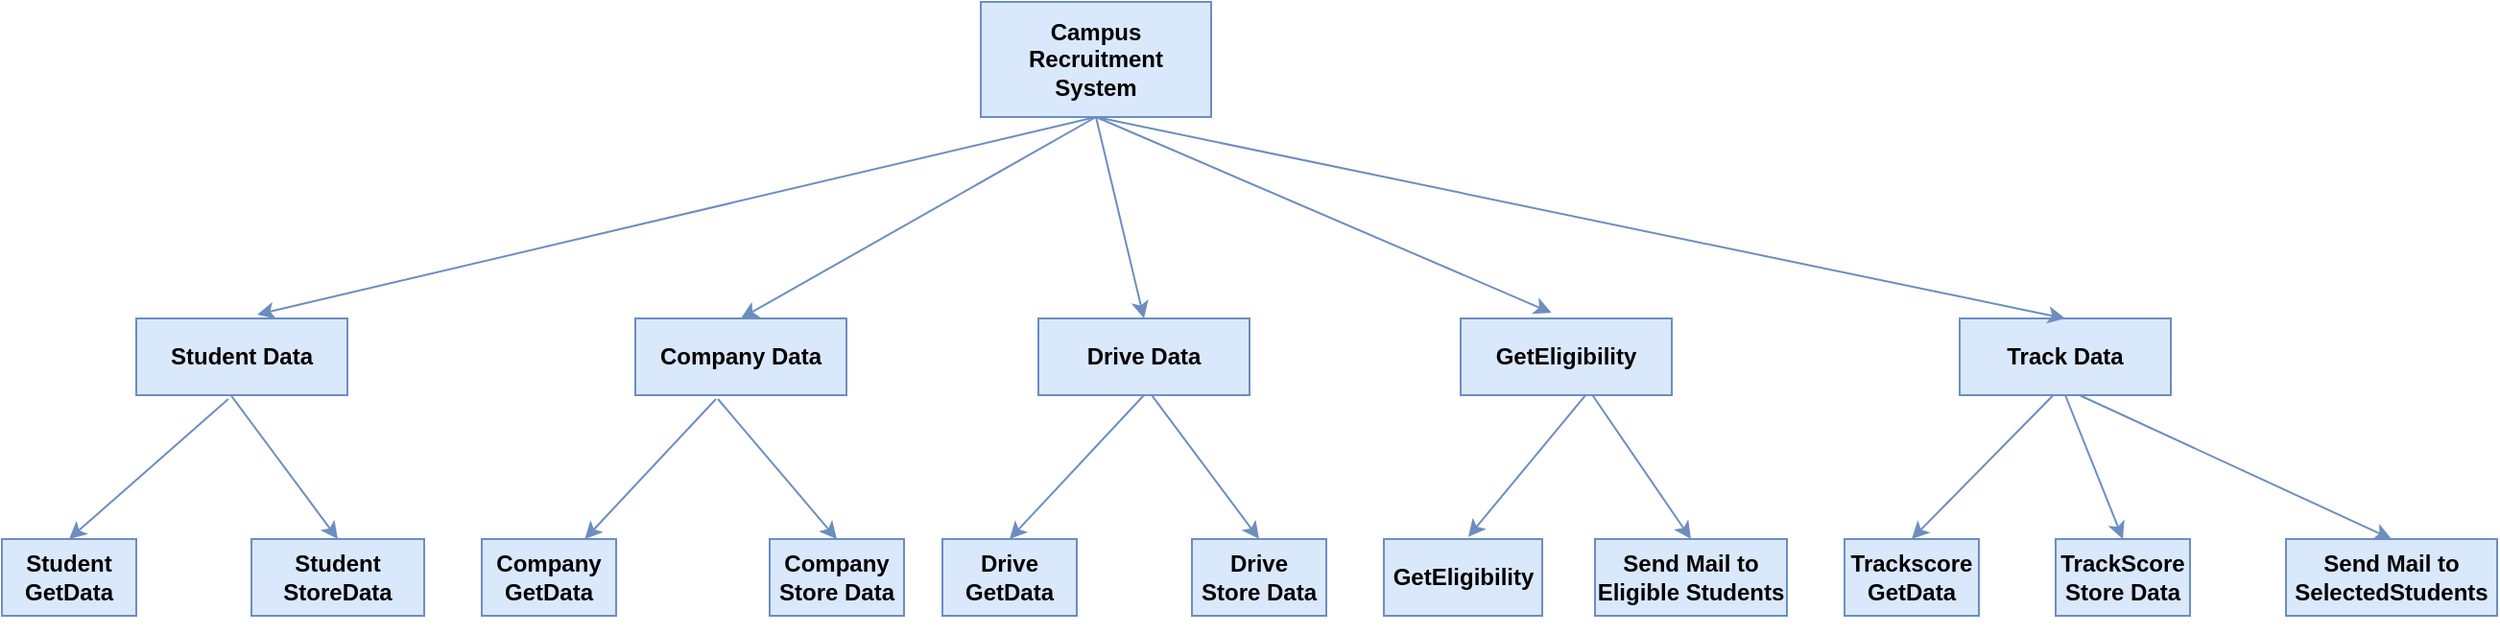 <mxfile version="13.10.8" type="device" pages="2"><diagram id="BqXRKjiVZn716IpxLkPU" name="OOPD_Principles"><mxGraphModel dx="1695" dy="482" grid="1" gridSize="10" guides="1" tooltips="1" connect="1" arrows="1" fold="1" page="1" pageScale="1" pageWidth="827" pageHeight="1169" math="0" shadow="0"><root><mxCell id="yxzKtf6yUk57-nZDO2N9-0"/><mxCell id="yxzKtf6yUk57-nZDO2N9-1" parent="yxzKtf6yUk57-nZDO2N9-0"/><mxCell id="OkRf6y5IDeVj2OBJGuv8-0" value="&lt;span&gt;Campus&lt;br&gt;Recruitment&lt;br&gt;System&lt;/span&gt;" style="rounded=0;whiteSpace=wrap;html=1;fontStyle=1;fillColor=#dae8fc;strokeColor=#6c8ebf;" parent="yxzKtf6yUk57-nZDO2N9-1" vertex="1"><mxGeometry x="350" y="40" width="120" height="60" as="geometry"/></mxCell><mxCell id="OkRf6y5IDeVj2OBJGuv8-1" value="&lt;span&gt;Student Data&lt;/span&gt;" style="rounded=0;whiteSpace=wrap;html=1;fontStyle=1;fillColor=#dae8fc;strokeColor=#6c8ebf;" parent="yxzKtf6yUk57-nZDO2N9-1" vertex="1"><mxGeometry x="-90" y="205" width="110" height="40" as="geometry"/></mxCell><mxCell id="OkRf6y5IDeVj2OBJGuv8-2" value="&lt;span&gt;Company Data&lt;/span&gt;" style="rounded=0;whiteSpace=wrap;html=1;fontStyle=1;fillColor=#dae8fc;strokeColor=#6c8ebf;" parent="yxzKtf6yUk57-nZDO2N9-1" vertex="1"><mxGeometry x="170" y="205" width="110" height="40" as="geometry"/></mxCell><mxCell id="OkRf6y5IDeVj2OBJGuv8-3" value="&lt;span&gt;Track Data&lt;/span&gt;" style="rounded=0;whiteSpace=wrap;html=1;fontStyle=1;fillColor=#dae8fc;strokeColor=#6c8ebf;" parent="yxzKtf6yUk57-nZDO2N9-1" vertex="1"><mxGeometry x="860" y="205" width="110" height="40" as="geometry"/></mxCell><mxCell id="OkRf6y5IDeVj2OBJGuv8-4" value="&lt;span&gt;GetEligibility&lt;/span&gt;" style="rounded=0;whiteSpace=wrap;html=1;fontStyle=1;fillColor=#dae8fc;strokeColor=#6c8ebf;" parent="yxzKtf6yUk57-nZDO2N9-1" vertex="1"><mxGeometry x="600" y="205" width="110" height="40" as="geometry"/></mxCell><mxCell id="OkRf6y5IDeVj2OBJGuv8-5" value="Drive Data" style="rounded=0;whiteSpace=wrap;html=1;fontStyle=1;fillColor=#dae8fc;strokeColor=#6c8ebf;" parent="yxzKtf6yUk57-nZDO2N9-1" vertex="1"><mxGeometry x="380" y="205" width="110" height="40" as="geometry"/></mxCell><mxCell id="t-UZy1lmrjz9LSMJDZHI-0" style="edgeStyle=orthogonalEdgeStyle;rounded=0;orthogonalLoop=1;jettySize=auto;html=1;exitX=0.5;exitY=1;exitDx=0;exitDy=0;strokeColor=#6c8ebf;fontFamily=Helvetica;fontSize=13;fontColor=#000000;opacity=0;fontStyle=1;fillColor=#dae8fc;" parent="yxzKtf6yUk57-nZDO2N9-1" source="OkRf6y5IDeVj2OBJGuv8-6" edge="1"><mxGeometry relative="1" as="geometry"><mxPoint x="-130" y="359.667" as="targetPoint"/></mxGeometry></mxCell><mxCell id="OkRf6y5IDeVj2OBJGuv8-6" value="&lt;span&gt;Student&lt;br&gt;GetData&lt;/span&gt;" style="rounded=0;whiteSpace=wrap;html=1;fontStyle=1;fillColor=#dae8fc;strokeColor=#6c8ebf;" parent="yxzKtf6yUk57-nZDO2N9-1" vertex="1"><mxGeometry x="-160" y="320" width="70" height="40" as="geometry"/></mxCell><mxCell id="OkRf6y5IDeVj2OBJGuv8-7" value="&lt;span&gt;Student&lt;br&gt;StoreData&lt;/span&gt;" style="rounded=0;whiteSpace=wrap;html=1;fontStyle=1;fillColor=#dae8fc;strokeColor=#6c8ebf;" parent="yxzKtf6yUk57-nZDO2N9-1" vertex="1"><mxGeometry x="-30" y="320" width="90" height="40" as="geometry"/></mxCell><mxCell id="OkRf6y5IDeVj2OBJGuv8-16" value="&lt;span style=&quot;font-family: &amp;quot;helvetica&amp;quot;&quot;&gt;Company&lt;br&gt;GetData&lt;/span&gt;" style="rounded=0;whiteSpace=wrap;html=1;fontStyle=1;fillColor=#dae8fc;strokeColor=#6c8ebf;" parent="yxzKtf6yUk57-nZDO2N9-1" vertex="1"><mxGeometry x="90" y="320" width="70" height="40" as="geometry"/></mxCell><mxCell id="OkRf6y5IDeVj2OBJGuv8-17" value="&lt;span style=&quot;font-family: &amp;quot;helvetica&amp;quot;&quot;&gt;Drive&lt;br&gt;GetData&lt;/span&gt;" style="rounded=0;whiteSpace=wrap;html=1;fontStyle=1;fillColor=#dae8fc;strokeColor=#6c8ebf;" parent="yxzKtf6yUk57-nZDO2N9-1" vertex="1"><mxGeometry x="330" y="320" width="70" height="40" as="geometry"/></mxCell><mxCell id="OkRf6y5IDeVj2OBJGuv8-18" value="&lt;span style=&quot;font-family: &amp;#34;helvetica&amp;#34;&quot;&gt;Drive&lt;br&gt;Store Data&lt;/span&gt;" style="rounded=0;whiteSpace=wrap;html=1;fontStyle=1;fillColor=#dae8fc;strokeColor=#6c8ebf;" parent="yxzKtf6yUk57-nZDO2N9-1" vertex="1"><mxGeometry x="460" y="320" width="70" height="40" as="geometry"/></mxCell><mxCell id="OkRf6y5IDeVj2OBJGuv8-19" value="&lt;font face=&quot;helvetica&quot;&gt;Send Mail to Eligible Students&lt;/font&gt;" style="rounded=0;whiteSpace=wrap;html=1;fontStyle=1;fillColor=#dae8fc;strokeColor=#6c8ebf;" parent="yxzKtf6yUk57-nZDO2N9-1" vertex="1"><mxGeometry x="670" y="320" width="100" height="40" as="geometry"/></mxCell><mxCell id="t-UZy1lmrjz9LSMJDZHI-1" value="" style="edgeStyle=orthogonalEdgeStyle;rounded=0;orthogonalLoop=1;jettySize=auto;html=1;strokeColor=#6c8ebf;fontFamily=Helvetica;fontSize=13;fontColor=#000000;opacity=0;fontStyle=1;fillColor=#dae8fc;" parent="yxzKtf6yUk57-nZDO2N9-1" source="OkRf6y5IDeVj2OBJGuv8-20" target="OkRf6y5IDeVj2OBJGuv8-2" edge="1"><mxGeometry relative="1" as="geometry"/></mxCell><mxCell id="OkRf6y5IDeVj2OBJGuv8-20" value="&lt;span style=&quot;font-family: &amp;#34;helvetica&amp;#34;&quot;&gt;Company&lt;br&gt;Store Data&lt;/span&gt;" style="rounded=0;whiteSpace=wrap;html=1;fontStyle=1;fillColor=#dae8fc;strokeColor=#6c8ebf;" parent="yxzKtf6yUk57-nZDO2N9-1" vertex="1"><mxGeometry x="240" y="320" width="70" height="40" as="geometry"/></mxCell><mxCell id="OkRf6y5IDeVj2OBJGuv8-21" value="&lt;span style=&quot;font-family: &amp;#34;helvetica&amp;#34;&quot;&gt;TrackScore&lt;br&gt;Store Data&lt;/span&gt;" style="rounded=0;whiteSpace=wrap;html=1;fontStyle=1;fillColor=#dae8fc;strokeColor=#6c8ebf;" parent="yxzKtf6yUk57-nZDO2N9-1" vertex="1"><mxGeometry x="910" y="320" width="70" height="40" as="geometry"/></mxCell><mxCell id="t-UZy1lmrjz9LSMJDZHI-2" value="" style="edgeStyle=orthogonalEdgeStyle;rounded=0;orthogonalLoop=1;jettySize=auto;html=1;strokeColor=#6c8ebf;fontFamily=Helvetica;fontSize=13;fontColor=#000000;opacity=0;fontStyle=1;fillColor=#dae8fc;" parent="yxzKtf6yUk57-nZDO2N9-1" source="OkRf6y5IDeVj2OBJGuv8-22" edge="1"><mxGeometry relative="1" as="geometry"><mxPoint x="575" y="240" as="targetPoint"/></mxGeometry></mxCell><mxCell id="OkRf6y5IDeVj2OBJGuv8-22" value="&lt;span style=&quot;font-family: &amp;#34;helvetica&amp;#34;&quot;&gt;GetEligibility&lt;br&gt;&lt;/span&gt;" style="rounded=0;whiteSpace=wrap;html=1;fontStyle=1;fillColor=#dae8fc;strokeColor=#6c8ebf;" parent="yxzKtf6yUk57-nZDO2N9-1" vertex="1"><mxGeometry x="560" y="320" width="82.5" height="40" as="geometry"/></mxCell><mxCell id="OkRf6y5IDeVj2OBJGuv8-23" value="&lt;span style=&quot;font-family: &amp;quot;helvetica&amp;quot;&quot;&gt;Trackscore&lt;br&gt;GetData&lt;/span&gt;" style="rounded=0;whiteSpace=wrap;html=1;fontStyle=1;fillColor=#dae8fc;strokeColor=#6c8ebf;" parent="yxzKtf6yUk57-nZDO2N9-1" vertex="1"><mxGeometry x="800" y="320" width="70" height="40" as="geometry"/></mxCell><mxCell id="OkRf6y5IDeVj2OBJGuv8-32" value="" style="endArrow=classic;html=1;exitX=0.5;exitY=1;exitDx=0;exitDy=0;entryX=0.573;entryY=-0.05;entryDx=0;entryDy=0;entryPerimeter=0;fontStyle=1;fillColor=#dae8fc;strokeColor=#6c8ebf;" parent="yxzKtf6yUk57-nZDO2N9-1" source="OkRf6y5IDeVj2OBJGuv8-0" target="OkRf6y5IDeVj2OBJGuv8-1" edge="1"><mxGeometry width="50" height="50" relative="1" as="geometry"><mxPoint x="400" y="230" as="sourcePoint"/><mxPoint x="450" y="180" as="targetPoint"/></mxGeometry></mxCell><mxCell id="OkRf6y5IDeVj2OBJGuv8-33" value="" style="endArrow=classic;html=1;entryX=0.5;entryY=0;entryDx=0;entryDy=0;fontStyle=1;fillColor=#dae8fc;strokeColor=#6c8ebf;" parent="yxzKtf6yUk57-nZDO2N9-1" target="OkRf6y5IDeVj2OBJGuv8-2" edge="1"><mxGeometry width="50" height="50" relative="1" as="geometry"><mxPoint x="410" y="100" as="sourcePoint"/><mxPoint x="450" y="180" as="targetPoint"/></mxGeometry></mxCell><mxCell id="OkRf6y5IDeVj2OBJGuv8-34" value="" style="endArrow=classic;html=1;fontStyle=1;entryX=0.5;entryY=0;entryDx=0;entryDy=0;fillColor=#dae8fc;strokeColor=#6c8ebf;" parent="yxzKtf6yUk57-nZDO2N9-1" target="OkRf6y5IDeVj2OBJGuv8-5" edge="1"><mxGeometry width="50" height="50" relative="1" as="geometry"><mxPoint x="410" y="100" as="sourcePoint"/><mxPoint x="423" y="200" as="targetPoint"/></mxGeometry></mxCell><mxCell id="OkRf6y5IDeVj2OBJGuv8-35" value="" style="endArrow=classic;html=1;exitX=0.5;exitY=1;exitDx=0;exitDy=0;entryX=0.43;entryY=-0.074;entryDx=0;entryDy=0;entryPerimeter=0;fontStyle=1;fillColor=#dae8fc;strokeColor=#6c8ebf;" parent="yxzKtf6yUk57-nZDO2N9-1" source="OkRf6y5IDeVj2OBJGuv8-0" target="OkRf6y5IDeVj2OBJGuv8-4" edge="1"><mxGeometry width="50" height="50" relative="1" as="geometry"><mxPoint x="400" y="230" as="sourcePoint"/><mxPoint x="588.015" y="202" as="targetPoint"/></mxGeometry></mxCell><mxCell id="OkRf6y5IDeVj2OBJGuv8-36" value="" style="endArrow=classic;html=1;exitX=0.5;exitY=1;exitDx=0;exitDy=0;entryX=0.5;entryY=0;entryDx=0;entryDy=0;fontStyle=1;fillColor=#dae8fc;strokeColor=#6c8ebf;" parent="yxzKtf6yUk57-nZDO2N9-1" source="OkRf6y5IDeVj2OBJGuv8-0" target="OkRf6y5IDeVj2OBJGuv8-3" edge="1"><mxGeometry width="50" height="50" relative="1" as="geometry"><mxPoint x="400" y="230" as="sourcePoint"/><mxPoint x="740" y="190" as="targetPoint"/></mxGeometry></mxCell><mxCell id="OkRf6y5IDeVj2OBJGuv8-37" value="" style="endArrow=classic;html=1;exitX=0.436;exitY=1.05;exitDx=0;exitDy=0;exitPerimeter=0;entryX=0.5;entryY=0;entryDx=0;entryDy=0;fontStyle=1;fillColor=#dae8fc;strokeColor=#6c8ebf;" parent="yxzKtf6yUk57-nZDO2N9-1" source="OkRf6y5IDeVj2OBJGuv8-1" target="OkRf6y5IDeVj2OBJGuv8-6" edge="1"><mxGeometry width="50" height="50" relative="1" as="geometry"><mxPoint x="42.5" y="320" as="sourcePoint"/><mxPoint x="36.25" y="320" as="targetPoint"/></mxGeometry></mxCell><mxCell id="OkRf6y5IDeVj2OBJGuv8-38" value="" style="endArrow=classic;html=1;entryX=0.5;entryY=0;entryDx=0;entryDy=0;fontStyle=1;exitX=0.448;exitY=1;exitDx=0;exitDy=0;exitPerimeter=0;fillColor=#dae8fc;strokeColor=#6c8ebf;" parent="yxzKtf6yUk57-nZDO2N9-1" source="OkRf6y5IDeVj2OBJGuv8-1" target="OkRf6y5IDeVj2OBJGuv8-7" edge="1"><mxGeometry width="50" height="50" relative="1" as="geometry"><mxPoint x="-20" y="250" as="sourcePoint"/><mxPoint x="130" y="320" as="targetPoint"/></mxGeometry></mxCell><mxCell id="OkRf6y5IDeVj2OBJGuv8-39" value="" style="endArrow=classic;html=1;exitX=0.382;exitY=1.05;exitDx=0;exitDy=0;exitPerimeter=0;fontStyle=1;fillColor=#dae8fc;strokeColor=#6c8ebf;" parent="yxzKtf6yUk57-nZDO2N9-1" source="OkRf6y5IDeVj2OBJGuv8-2" target="OkRf6y5IDeVj2OBJGuv8-16" edge="1"><mxGeometry width="50" height="50" relative="1" as="geometry"><mxPoint x="400" y="230" as="sourcePoint"/><mxPoint x="215" y="320" as="targetPoint"/></mxGeometry></mxCell><mxCell id="OkRf6y5IDeVj2OBJGuv8-40" value="" style="endArrow=classic;html=1;exitX=0.391;exitY=1.05;exitDx=0;exitDy=0;exitPerimeter=0;entryX=0.5;entryY=0;entryDx=0;entryDy=0;fontStyle=1;fillColor=#dae8fc;strokeColor=#6c8ebf;" parent="yxzKtf6yUk57-nZDO2N9-1" source="OkRf6y5IDeVj2OBJGuv8-2" target="OkRf6y5IDeVj2OBJGuv8-20" edge="1"><mxGeometry width="50" height="50" relative="1" as="geometry"><mxPoint x="400" y="230" as="sourcePoint"/><mxPoint x="288.98" y="317" as="targetPoint"/></mxGeometry></mxCell><mxCell id="OkRf6y5IDeVj2OBJGuv8-41" value="" style="endArrow=classic;html=1;exitX=0.5;exitY=1;exitDx=0;exitDy=0;entryX=0.5;entryY=0;entryDx=0;entryDy=0;fontStyle=1;fillColor=#dae8fc;strokeColor=#6c8ebf;" parent="yxzKtf6yUk57-nZDO2N9-1" source="OkRf6y5IDeVj2OBJGuv8-5" target="OkRf6y5IDeVj2OBJGuv8-17" edge="1"><mxGeometry width="50" height="50" relative="1" as="geometry"><mxPoint x="406" y="239" as="sourcePoint"/><mxPoint x="374.99" y="318" as="targetPoint"/></mxGeometry></mxCell><mxCell id="OkRf6y5IDeVj2OBJGuv8-42" value="" style="endArrow=classic;html=1;exitX=0.538;exitY=1.005;exitDx=0;exitDy=0;exitPerimeter=0;entryX=0.5;entryY=0;entryDx=0;entryDy=0;fontStyle=1;fillColor=#dae8fc;strokeColor=#6c8ebf;" parent="yxzKtf6yUk57-nZDO2N9-1" source="OkRf6y5IDeVj2OBJGuv8-5" target="OkRf6y5IDeVj2OBJGuv8-18" edge="1"><mxGeometry width="50" height="50" relative="1" as="geometry"><mxPoint x="407.98" y="243" as="sourcePoint"/><mxPoint x="450.97" y="321" as="targetPoint"/></mxGeometry></mxCell><mxCell id="OkRf6y5IDeVj2OBJGuv8-43" value="" style="endArrow=classic;html=1;exitX=0.594;exitY=0.992;exitDx=0;exitDy=0;entryX=0.533;entryY=-0.028;entryDx=0;entryDy=0;entryPerimeter=0;fontStyle=1;exitPerimeter=0;fillColor=#dae8fc;strokeColor=#6c8ebf;" parent="yxzKtf6yUk57-nZDO2N9-1" source="OkRf6y5IDeVj2OBJGuv8-4" target="OkRf6y5IDeVj2OBJGuv8-22" edge="1"><mxGeometry width="50" height="50" relative="1" as="geometry"><mxPoint x="565.975" y="239" as="sourcePoint"/><mxPoint x="540" y="320" as="targetPoint"/></mxGeometry></mxCell><mxCell id="OkRf6y5IDeVj2OBJGuv8-44" value="" style="endArrow=classic;html=1;entryX=0.5;entryY=0;entryDx=0;entryDy=0;fontStyle=1;fillColor=#dae8fc;strokeColor=#6c8ebf;" parent="yxzKtf6yUk57-nZDO2N9-1" source="OkRf6y5IDeVj2OBJGuv8-4" target="OkRf6y5IDeVj2OBJGuv8-19" edge="1"><mxGeometry width="50" height="50" relative="1" as="geometry"><mxPoint x="567.02" y="242" as="sourcePoint"/><mxPoint x="630" y="320" as="targetPoint"/></mxGeometry></mxCell><mxCell id="OkRf6y5IDeVj2OBJGuv8-45" value="" style="endArrow=classic;html=1;entryX=0.5;entryY=0;entryDx=0;entryDy=0;fontStyle=1;exitX=0.441;exitY=1.006;exitDx=0;exitDy=0;exitPerimeter=0;fillColor=#dae8fc;strokeColor=#6c8ebf;" parent="yxzKtf6yUk57-nZDO2N9-1" source="OkRf6y5IDeVj2OBJGuv8-3" target="OkRf6y5IDeVj2OBJGuv8-23" edge="1"><mxGeometry width="50" height="50" relative="1" as="geometry"><mxPoint x="400" y="230" as="sourcePoint"/><mxPoint x="710.97" y="319" as="targetPoint"/></mxGeometry></mxCell><mxCell id="OkRf6y5IDeVj2OBJGuv8-46" value="" style="endArrow=classic;html=1;exitX=0.5;exitY=1;exitDx=0;exitDy=0;entryX=0.5;entryY=0;entryDx=0;entryDy=0;fontStyle=1;fillColor=#dae8fc;strokeColor=#6c8ebf;" parent="yxzKtf6yUk57-nZDO2N9-1" source="OkRf6y5IDeVj2OBJGuv8-3" target="OkRf6y5IDeVj2OBJGuv8-21" edge="1"><mxGeometry width="50" height="50" relative="1" as="geometry"><mxPoint x="725.48" y="235.01" as="sourcePoint"/><mxPoint x="965.97" y="307" as="targetPoint"/></mxGeometry></mxCell><mxCell id="t-UZy1lmrjz9LSMJDZHI-3" style="edgeStyle=orthogonalEdgeStyle;rounded=0;orthogonalLoop=1;jettySize=auto;html=1;exitX=0.25;exitY=1;exitDx=0;exitDy=0;strokeColor=#6c8ebf;fontFamily=Helvetica;fontSize=13;fontColor=#000000;opacity=0;fillColor=#dae8fc;" parent="yxzKtf6yUk57-nZDO2N9-1" source="OkRf6y5IDeVj2OBJGuv8-4" target="OkRf6y5IDeVj2OBJGuv8-4" edge="1"><mxGeometry relative="1" as="geometry"/></mxCell><mxCell id="t-UZy1lmrjz9LSMJDZHI-4" value="&lt;font face=&quot;helvetica&quot;&gt;Send Mail to SelectedStudents&lt;/font&gt;" style="rounded=0;whiteSpace=wrap;html=1;fontStyle=1;fillColor=#dae8fc;strokeColor=#6c8ebf;" parent="yxzKtf6yUk57-nZDO2N9-1" vertex="1"><mxGeometry x="1030" y="320" width="110" height="40" as="geometry"/></mxCell><mxCell id="t-UZy1lmrjz9LSMJDZHI-5" value="" style="endArrow=classic;html=1;exitX=0.572;exitY=1.006;exitDx=0;exitDy=0;entryX=0.5;entryY=0;entryDx=0;entryDy=0;fontStyle=1;exitPerimeter=0;fillColor=#dae8fc;strokeColor=#6c8ebf;" parent="yxzKtf6yUk57-nZDO2N9-1" source="OkRf6y5IDeVj2OBJGuv8-3" target="t-UZy1lmrjz9LSMJDZHI-4" edge="1"><mxGeometry width="50" height="50" relative="1" as="geometry"><mxPoint x="925" y="255" as="sourcePoint"/><mxPoint x="995" y="330" as="targetPoint"/></mxGeometry></mxCell></root></mxGraphModel></diagram><diagram id="iJmJgcK15q9sRcj0ElBG" name="SOLID_Principles"><mxGraphModel dx="868" dy="482" grid="1" gridSize="10" guides="1" tooltips="1" connect="1" arrows="1" fold="1" page="1" pageScale="1" pageWidth="850" pageHeight="1100" background="#FFFFFF" math="0" shadow="1"><root><mxCell id="0"/><mxCell id="1" parent="0"/><mxCell id="ecGhSf-zxNoMcMJx7ryd-1" value="&lt;span style=&quot;font-size: 13px;&quot;&gt;Campus&lt;br style=&quot;font-size: 13px;&quot;&gt;Placement&lt;br style=&quot;font-size: 13px;&quot;&gt;Drive&lt;/span&gt;" style="rounded=0;whiteSpace=wrap;html=1;fillColor=#dae8fc;strokeColor=#666666;fontSize=13;fontStyle=1;fontFamily=Helvetica;" parent="1" vertex="1"><mxGeometry x="340" y="30" width="150" height="50" as="geometry"/></mxCell><mxCell id="ecGhSf-zxNoMcMJx7ryd-2" value="&lt;span style=&quot;font-size: 13px;&quot;&gt;&lt;font style=&quot;font-size: 13px;&quot;&gt;ch = P.getChoice()&lt;/font&gt;&lt;/span&gt;" style="rounded=0;whiteSpace=wrap;html=1;fillColor=#dae8fc;strokeColor=#666666;fontSize=13;fontStyle=1;fontFamily=Helvetica;" parent="1" vertex="1"><mxGeometry x="340" y="110" width="145" height="40" as="geometry"/></mxCell><mxCell id="ecGhSf-zxNoMcMJx7ryd-3" value="&lt;span style=&quot;font-size: 13px;&quot;&gt;&lt;font style=&quot;font-size: 13px;&quot;&gt;Page&lt;/font&gt;&lt;/span&gt;" style="rounded=0;whiteSpace=wrap;html=1;fillColor=#dae8fc;strokeColor=#666666;fontSize=13;fontStyle=1;fontFamily=Helvetica;" parent="1" vertex="1"><mxGeometry x="355" y="190" width="120" height="40" as="geometry"/></mxCell><mxCell id="ecGhSf-zxNoMcMJx7ryd-4" value="&lt;span style=&quot;font-size: 13px;&quot;&gt;SignIn&lt;/span&gt;" style="rounded=0;whiteSpace=wrap;html=1;fillColor=#dae8fc;strokeColor=#666666;fontSize=13;fontStyle=1;fontFamily=Helvetica;" parent="1" vertex="1"><mxGeometry x="70" y="320" width="120" height="40" as="geometry"/></mxCell><mxCell id="ecGhSf-zxNoMcMJx7ryd-5" value="&lt;span style=&quot;font-size: 13px;&quot;&gt;&lt;font style=&quot;font-size: 13px;&quot;&gt;SignUp&lt;/font&gt;&lt;/span&gt;" style="rounded=0;whiteSpace=wrap;html=1;fillColor=#dae8fc;strokeColor=#666666;fontSize=13;fontStyle=1;fontFamily=Helvetica;" parent="1" vertex="1"><mxGeometry x="400" y="360" width="120" height="40" as="geometry"/></mxCell><mxCell id="ecGhSf-zxNoMcMJx7ryd-6" value="&lt;span style=&quot;font-size: 13px;&quot;&gt;SignIn&lt;/span&gt;" style="rounded=0;whiteSpace=wrap;html=1;fillColor=#dae8fc;strokeColor=#666666;fontSize=13;fontStyle=1;fontFamily=Helvetica;" parent="1" vertex="1"><mxGeometry x="640" y="360" width="120" height="40" as="geometry"/></mxCell><mxCell id="ecGhSf-zxNoMcMJx7ryd-7" value="&lt;span style=&quot;font-size: 13px;&quot;&gt;Match Username &amp;amp;&lt;br style=&quot;font-size: 13px;&quot;&gt;Password&lt;/span&gt;" style="rounded=0;whiteSpace=wrap;html=1;fillColor=#dae8fc;strokeColor=#666666;fontSize=13;fontStyle=1;fontFamily=Helvetica;" parent="1" vertex="1"><mxGeometry x="45" y="440" width="145" height="60" as="geometry"/></mxCell><mxCell id="ecGhSf-zxNoMcMJx7ryd-8" value="&lt;span style=&quot;font-size: 13px;&quot;&gt;Compare&amp;nbsp;&lt;br style=&quot;font-size: 13px;&quot;&gt;ch = choice&lt;/span&gt;" style="rounded=0;whiteSpace=wrap;html=1;fillColor=#dae8fc;strokeColor=#666666;fontSize=13;fontStyle=1;fontFamily=Helvetica;" parent="1" vertex="1"><mxGeometry x="70" y="560" width="120" height="40" as="geometry"/></mxCell><mxCell id="ecGhSf-zxNoMcMJx7ryd-9" value="&lt;span style=&quot;font-size: 13px;&quot;&gt;Create a&lt;br style=&quot;font-size: 13px;&quot;&gt;new account&lt;/span&gt;" style="rounded=0;whiteSpace=wrap;html=1;fillColor=#dae8fc;strokeColor=#666666;fontSize=13;fontStyle=1;fontFamily=Helvetica;" parent="1" vertex="1"><mxGeometry x="400" y="440" width="120" height="60" as="geometry"/></mxCell><mxCell id="ecGhSf-zxNoMcMJx7ryd-10" value="&lt;span style=&quot;font-size: 13px;&quot;&gt;Match Username &amp;amp;&lt;br style=&quot;font-size: 13px;&quot;&gt;Password&lt;/span&gt;" style="rounded=0;whiteSpace=wrap;html=1;fillColor=#dae8fc;strokeColor=#666666;fontSize=13;fontStyle=1;fontFamily=Helvetica;" parent="1" vertex="1"><mxGeometry x="620" y="440" width="140" height="60" as="geometry"/></mxCell><mxCell id="ecGhSf-zxNoMcMJx7ryd-12" value="&lt;span&gt;Compare&amp;nbsp;&lt;/span&gt;&lt;br&gt;&lt;span&gt;ch = choice&lt;/span&gt;" style="rounded=0;whiteSpace=wrap;html=1;fillColor=#dae8fc;strokeColor=#666666;fontSize=13;fontStyle=1;fontFamily=Helvetica;" parent="1" vertex="1"><mxGeometry x="640" y="560" width="120" height="50" as="geometry"/></mxCell><mxCell id="5PRibzIvbnFrMRBi9SUH-3" value="" style="edgeStyle=orthogonalEdgeStyle;rounded=0;orthogonalLoop=1;jettySize=auto;html=1;fillColor=#dae8fc;strokeColor=#666666;fontSize=13;fontStyle=1;fontFamily=Helvetica;" parent="1" source="ecGhSf-zxNoMcMJx7ryd-13" target="5PRibzIvbnFrMRBi9SUH-2" edge="1"><mxGeometry relative="1" as="geometry"/></mxCell><mxCell id="ecGhSf-zxNoMcMJx7ryd-13" value="&lt;span style=&quot;font-size: 13px;&quot;&gt;CompanyData&lt;/span&gt;" style="rounded=0;whiteSpace=wrap;html=1;fillColor=#dae8fc;strokeColor=#666666;fontSize=13;fontStyle=1;fontFamily=Helvetica;" parent="1" vertex="1"><mxGeometry x="20" y="800" width="120" height="60" as="geometry"/></mxCell><mxCell id="ecGhSf-zxNoMcMJx7ryd-14" value="&lt;span style=&quot;font-size: 13px;&quot;&gt;StudentData&lt;/span&gt;" style="rounded=0;whiteSpace=wrap;html=1;fillColor=#dae8fc;strokeColor=#666666;fontSize=13;fontStyle=1;fontFamily=Helvetica;" parent="1" vertex="1"><mxGeometry x="180" y="800" width="120" height="60" as="geometry"/></mxCell><mxCell id="ecGhSf-zxNoMcMJx7ryd-15" value="&lt;span style=&quot;font-size: 13px;&quot;&gt;DriveData&lt;/span&gt;" style="rounded=0;whiteSpace=wrap;html=1;fillColor=#dae8fc;strokeColor=#666666;fontSize=13;fontStyle=1;fontFamily=Helvetica;" parent="1" vertex="1"><mxGeometry x="340" y="800" width="120" height="60" as="geometry"/></mxCell><mxCell id="5PRibzIvbnFrMRBi9SUH-16" value="" style="edgeStyle=orthogonalEdgeStyle;rounded=0;orthogonalLoop=1;jettySize=auto;html=1;fillColor=#dae8fc;strokeColor=#666666;fontSize=13;fontStyle=1;fontFamily=Helvetica;" parent="1" source="ecGhSf-zxNoMcMJx7ryd-16" target="5PRibzIvbnFrMRBi9SUH-15" edge="1"><mxGeometry relative="1" as="geometry"/></mxCell><mxCell id="ecGhSf-zxNoMcMJx7ryd-16" value="&lt;span style=&quot;font-size: 13px;&quot;&gt;&amp;nbsp;Eligibility&lt;/span&gt;" style="rounded=0;whiteSpace=wrap;html=1;fillColor=#dae8fc;strokeColor=#666666;fontSize=13;fontStyle=1;fontFamily=Helvetica;" parent="1" vertex="1"><mxGeometry x="490" y="800" width="120" height="60" as="geometry"/></mxCell><mxCell id="ecGhSf-zxNoMcMJx7ryd-17" value="&lt;span style=&quot;font-size: 13px;&quot;&gt;TrackData&lt;/span&gt;" style="rounded=0;whiteSpace=wrap;html=1;fillColor=#dae8fc;strokeColor=#666666;fontSize=13;fontStyle=1;fontFamily=Helvetica;" parent="1" vertex="1"><mxGeometry x="640" y="800" width="120" height="60" as="geometry"/></mxCell><mxCell id="5PRibzIvbnFrMRBi9SUH-6" value="" style="edgeStyle=orthogonalEdgeStyle;rounded=0;orthogonalLoop=1;jettySize=auto;html=1;exitX=0.5;exitY=1;exitDx=0;exitDy=0;fillColor=#dae8fc;strokeColor=#666666;fontSize=13;fontStyle=1;fontFamily=Helvetica;" parent="1" source="ecGhSf-zxNoMcMJx7ryd-14" target="5PRibzIvbnFrMRBi9SUH-9" edge="1"><mxGeometry relative="1" as="geometry"><mxPoint x="525" y="930" as="targetPoint"/></mxGeometry></mxCell><mxCell id="5PRibzIvbnFrMRBi9SUH-13" value="" style="edgeStyle=orthogonalEdgeStyle;rounded=0;orthogonalLoop=1;jettySize=auto;html=1;exitX=0.5;exitY=1;exitDx=0;exitDy=0;fillColor=#dae8fc;strokeColor=#666666;fontSize=13;fontStyle=1;fontFamily=Helvetica;" parent="1" source="ecGhSf-zxNoMcMJx7ryd-15" target="5PRibzIvbnFrMRBi9SUH-12" edge="1"><mxGeometry relative="1" as="geometry"/></mxCell><mxCell id="5PRibzIvbnFrMRBi9SUH-21" value="" style="edgeStyle=orthogonalEdgeStyle;rounded=0;orthogonalLoop=1;jettySize=auto;html=1;fillColor=#dae8fc;strokeColor=#666666;fontSize=13;fontStyle=1;fontFamily=Helvetica;" parent="1" target="5PRibzIvbnFrMRBi9SUH-18" edge="1"><mxGeometry relative="1" as="geometry"><mxPoint x="700" y="860" as="sourcePoint"/></mxGeometry></mxCell><mxCell id="ecGhSf-zxNoMcMJx7ryd-34" value="" style="endArrow=classic;html=1;fillColor=#dae8fc;strokeColor=#666666;fontSize=13;fontStyle=1;fontFamily=Helvetica;" parent="1" edge="1"><mxGeometry width="50" height="50" relative="1" as="geometry"><mxPoint x="420" y="80" as="sourcePoint"/><mxPoint x="420" y="110" as="targetPoint"/></mxGeometry></mxCell><mxCell id="ecGhSf-zxNoMcMJx7ryd-35" value="" style="endArrow=classic;html=1;exitX=0.542;exitY=1;exitDx=0;exitDy=0;exitPerimeter=0;entryX=0.533;entryY=-0.005;entryDx=0;entryDy=0;entryPerimeter=0;fillColor=#dae8fc;strokeColor=#666666;fontSize=13;fontStyle=1;fontFamily=Helvetica;" parent="1" source="ecGhSf-zxNoMcMJx7ryd-2" target="ecGhSf-zxNoMcMJx7ryd-3" edge="1"><mxGeometry width="50" height="50" relative="1" as="geometry"><mxPoint x="420" y="160" as="sourcePoint"/><mxPoint x="420" y="190" as="targetPoint"/></mxGeometry></mxCell><mxCell id="ecGhSf-zxNoMcMJx7ryd-36" value="" style="endArrow=none;html=1;fillColor=#dae8fc;strokeColor=#666666;fontSize=13;fontStyle=1;fontFamily=Helvetica;" parent="1" edge="1"><mxGeometry width="50" height="50" relative="1" as="geometry"><mxPoint x="120" y="280" as="sourcePoint"/><mxPoint x="580" y="280" as="targetPoint"/></mxGeometry></mxCell><mxCell id="ecGhSf-zxNoMcMJx7ryd-37" value="" style="endArrow=none;html=1;exitX=0.5;exitY=1;exitDx=0;exitDy=0;exitPerimeter=0;fillColor=#dae8fc;strokeColor=#666666;fontSize=13;fontStyle=1;fontFamily=Helvetica;" parent="1" source="ecGhSf-zxNoMcMJx7ryd-3" edge="1"><mxGeometry width="50" height="50" relative="1" as="geometry"><mxPoint x="400" y="260" as="sourcePoint"/><mxPoint x="415" y="280" as="targetPoint"/></mxGeometry></mxCell><mxCell id="ecGhSf-zxNoMcMJx7ryd-38" value="" style="endArrow=classic;html=1;entryX=0.413;entryY=0.039;entryDx=0;entryDy=0;entryPerimeter=0;fillColor=#dae8fc;strokeColor=#666666;fontSize=13;fontStyle=1;fontFamily=Helvetica;" parent="1" target="ecGhSf-zxNoMcMJx7ryd-4" edge="1"><mxGeometry width="50" height="50" relative="1" as="geometry"><mxPoint x="120" y="280" as="sourcePoint"/><mxPoint x="450" y="210" as="targetPoint"/></mxGeometry></mxCell><mxCell id="ecGhSf-zxNoMcMJx7ryd-39" value="" style="endArrow=none;html=1;fillColor=#dae8fc;strokeColor=#666666;fontSize=13;fontStyle=1;fontFamily=Helvetica;" parent="1" edge="1"><mxGeometry width="50" height="50" relative="1" as="geometry"><mxPoint x="460" y="330" as="sourcePoint"/><mxPoint x="700" y="330" as="targetPoint"/></mxGeometry></mxCell><mxCell id="ecGhSf-zxNoMcMJx7ryd-42" value="" style="endArrow=classic;html=1;entryX=0.5;entryY=0;entryDx=0;entryDy=0;fillColor=#dae8fc;strokeColor=#666666;fontSize=13;fontStyle=1;fontFamily=Helvetica;" parent="1" target="ecGhSf-zxNoMcMJx7ryd-6" edge="1"><mxGeometry width="50" height="50" relative="1" as="geometry"><mxPoint x="700" y="330" as="sourcePoint"/><mxPoint x="450" y="210" as="targetPoint"/></mxGeometry></mxCell><mxCell id="ecGhSf-zxNoMcMJx7ryd-43" value="" style="endArrow=classic;html=1;fillColor=#dae8fc;strokeColor=#666666;fontSize=13;fontStyle=1;fontFamily=Helvetica;" parent="1" edge="1"><mxGeometry width="50" height="50" relative="1" as="geometry"><mxPoint x="120" y="362" as="sourcePoint"/><mxPoint x="120" y="440" as="targetPoint"/></mxGeometry></mxCell><mxCell id="ecGhSf-zxNoMcMJx7ryd-44" value="" style="endArrow=classic;html=1;fillColor=#dae8fc;strokeColor=#666666;fontSize=13;fontStyle=1;fontFamily=Helvetica;" parent="1" edge="1"><mxGeometry width="50" height="50" relative="1" as="geometry"><mxPoint x="119.5" y="500" as="sourcePoint"/><mxPoint x="120" y="560" as="targetPoint"/></mxGeometry></mxCell><mxCell id="ecGhSf-zxNoMcMJx7ryd-45" value="" style="endArrow=classic;html=1;exitX=0.5;exitY=1;exitDx=0;exitDy=0;entryX=0.5;entryY=0;entryDx=0;entryDy=0;fillColor=#dae8fc;strokeColor=#666666;fontSize=13;fontStyle=1;fontFamily=Helvetica;" parent="1" source="ecGhSf-zxNoMcMJx7ryd-5" target="ecGhSf-zxNoMcMJx7ryd-9" edge="1"><mxGeometry width="50" height="50" relative="1" as="geometry"><mxPoint x="460" y="370" as="sourcePoint"/><mxPoint x="450" y="460" as="targetPoint"/></mxGeometry></mxCell><mxCell id="ecGhSf-zxNoMcMJx7ryd-47" value="" style="endArrow=classic;html=1;entryX=0.5;entryY=0;entryDx=0;entryDy=0;fillColor=#dae8fc;strokeColor=#666666;fontSize=13;fontStyle=1;fontFamily=Helvetica;" parent="1" edge="1"><mxGeometry width="50" height="50" relative="1" as="geometry"><mxPoint x="700" y="400" as="sourcePoint"/><mxPoint x="699.5" y="440" as="targetPoint"/></mxGeometry></mxCell><mxCell id="ecGhSf-zxNoMcMJx7ryd-48" value="" style="endArrow=classic;html=1;exitX=0.5;exitY=1;exitDx=0;exitDy=0;fillColor=#dae8fc;strokeColor=#666666;fontSize=13;fontStyle=1;fontFamily=Helvetica;" parent="1" edge="1"><mxGeometry width="50" height="50" relative="1" as="geometry"><mxPoint x="699.5" y="500" as="sourcePoint"/><mxPoint x="700" y="560" as="targetPoint"/></mxGeometry></mxCell><mxCell id="ecGhSf-zxNoMcMJx7ryd-49" value="" style="endArrow=none;html=1;fillColor=#dae8fc;strokeColor=#666666;fontSize=13;fontStyle=1;fontFamily=Helvetica;" parent="1" edge="1"><mxGeometry width="50" height="50" relative="1" as="geometry"><mxPoint x="80" y="720" as="sourcePoint"/><mxPoint x="700" y="720" as="targetPoint"/></mxGeometry></mxCell><mxCell id="ecGhSf-zxNoMcMJx7ryd-50" value="" style="endArrow=classic;html=1;exitX=0.5;exitY=1;exitDx=0;exitDy=0;fillColor=#dae8fc;strokeColor=#666666;fontSize=13;fontStyle=1;fontFamily=Helvetica;" parent="1" edge="1"><mxGeometry width="50" height="50" relative="1" as="geometry"><mxPoint x="119.5" y="600" as="sourcePoint"/><mxPoint x="120" y="720" as="targetPoint"/></mxGeometry></mxCell><mxCell id="ecGhSf-zxNoMcMJx7ryd-51" value="" style="endArrow=classic;html=1;exitX=0.5;exitY=1;exitDx=0;exitDy=0;fillColor=#dae8fc;strokeColor=#666666;fontSize=13;fontStyle=1;fontFamily=Helvetica;" parent="1" edge="1"><mxGeometry width="50" height="50" relative="1" as="geometry"><mxPoint x="680" y="610" as="sourcePoint"/><mxPoint x="681" y="720" as="targetPoint"/></mxGeometry></mxCell><mxCell id="ecGhSf-zxNoMcMJx7ryd-52" value="" style="endArrow=classic;html=1;entryX=0.5;entryY=0;entryDx=0;entryDy=0;fillColor=#dae8fc;strokeColor=#666666;fontSize=13;fontStyle=1;fontFamily=Helvetica;" parent="1" target="ecGhSf-zxNoMcMJx7ryd-13" edge="1"><mxGeometry width="50" height="50" relative="1" as="geometry"><mxPoint x="80" y="720" as="sourcePoint"/><mxPoint x="450" y="600" as="targetPoint"/></mxGeometry></mxCell><mxCell id="ecGhSf-zxNoMcMJx7ryd-53" value="" style="endArrow=classic;html=1;entryX=0.5;entryY=0;entryDx=0;entryDy=0;fillColor=#dae8fc;strokeColor=#666666;fontSize=13;fontStyle=1;fontFamily=Helvetica;" parent="1" edge="1"><mxGeometry width="50" height="50" relative="1" as="geometry"><mxPoint x="239.5" y="720" as="sourcePoint"/><mxPoint x="239.5" y="800" as="targetPoint"/></mxGeometry></mxCell><mxCell id="ecGhSf-zxNoMcMJx7ryd-54" value="" style="endArrow=classic;html=1;entryX=0.5;entryY=0;entryDx=0;entryDy=0;fillColor=#dae8fc;strokeColor=#666666;fontSize=13;fontStyle=1;fontFamily=Helvetica;" parent="1" edge="1"><mxGeometry width="50" height="50" relative="1" as="geometry"><mxPoint x="399" y="720" as="sourcePoint"/><mxPoint x="399" y="800" as="targetPoint"/></mxGeometry></mxCell><mxCell id="ecGhSf-zxNoMcMJx7ryd-55" value="" style="endArrow=classic;html=1;entryX=0.5;entryY=0;entryDx=0;entryDy=0;fillColor=#dae8fc;strokeColor=#666666;fontSize=13;fontStyle=1;fontFamily=Helvetica;" parent="1" edge="1"><mxGeometry width="50" height="50" relative="1" as="geometry"><mxPoint x="544.5" y="720" as="sourcePoint"/><mxPoint x="544.5" y="800" as="targetPoint"/></mxGeometry></mxCell><mxCell id="ecGhSf-zxNoMcMJx7ryd-56" value="" style="endArrow=classic;html=1;entryX=0.5;entryY=0;entryDx=0;entryDy=0;fillColor=#dae8fc;strokeColor=#666666;fontSize=13;fontStyle=1;fontFamily=Helvetica;" parent="1" edge="1"><mxGeometry width="50" height="50" relative="1" as="geometry"><mxPoint x="699.5" y="720" as="sourcePoint"/><mxPoint x="699.5" y="800" as="targetPoint"/></mxGeometry></mxCell><mxCell id="ecGhSf-zxNoMcMJx7ryd-58" value="&lt;span style=&quot;font-size: 13px;&quot;&gt;ch = 4 or 5&lt;/span&gt;" style="text;html=1;align=center;verticalAlign=middle;whiteSpace=wrap;rounded=0;fillColor=#dae8fc;strokeColor=#666666;fontSize=13;fontStyle=1;fontFamily=Helvetica;" parent="1" vertex="1"><mxGeometry x="170" y="250" width="100" height="20" as="geometry"/></mxCell><mxCell id="ecGhSf-zxNoMcMJx7ryd-59" value="&lt;span style=&quot;font-size: 13px;&quot;&gt;ch = 1,2 or 3&lt;/span&gt;" style="text;html=1;align=center;verticalAlign=middle;whiteSpace=wrap;rounded=0;fillColor=#dae8fc;strokeColor=#666666;fontSize=13;fontStyle=1;fontFamily=Helvetica;" parent="1" vertex="1"><mxGeometry x="460" y="250" width="100" height="20" as="geometry"/></mxCell><mxCell id="ecGhSf-zxNoMcMJx7ryd-60" value="&lt;span style=&quot;font-size: 13px;&quot;&gt;If account not created&lt;/span&gt;" style="text;html=1;align=center;verticalAlign=middle;whiteSpace=wrap;rounded=0;fillColor=#dae8fc;strokeColor=#666666;fontSize=13;fontStyle=1;fontFamily=Helvetica;" parent="1" vertex="1"><mxGeometry x="420" y="300" width="140" height="20" as="geometry"/></mxCell><mxCell id="5PRibzIvbnFrMRBi9SUH-25" value="" style="edgeStyle=orthogonalEdgeStyle;rounded=0;orthogonalLoop=1;jettySize=auto;html=1;opacity=0;strokeColor=#666666;fontSize=13;fontStyle=1;fontFamily=Helvetica;" parent="1" source="ecGhSf-zxNoMcMJx7ryd-61" target="ecGhSf-zxNoMcMJx7ryd-60" edge="1"><mxGeometry relative="1" as="geometry"/></mxCell><mxCell id="ecGhSf-zxNoMcMJx7ryd-61" value="&lt;span style=&quot;font-size: 13px;&quot;&gt;If account exist&lt;/span&gt;" style="text;html=1;align=center;verticalAlign=middle;whiteSpace=wrap;rounded=0;fillColor=#dae8fc;strokeColor=#666666;fontSize=13;fontStyle=1;fontFamily=Helvetica;" parent="1" vertex="1"><mxGeometry x="600" y="300" width="140" height="20" as="geometry"/></mxCell><mxCell id="5PRibzIvbnFrMRBi9SUH-1" value="&lt;span style=&quot;font-size: 13px; font-style: normal; letter-spacing: normal; text-align: center; text-indent: 0px; text-transform: none; word-spacing: 0px; background-color: rgb(248, 249, 250);&quot;&gt;If ch = 1&lt;/span&gt;" style="text;whiteSpace=wrap;html=1;fillColor=#dae8fc;strokeColor=#666666;fontSize=13;fontStyle=1;fontFamily=Helvetica;" parent="1" vertex="1"><mxGeometry x="90" y="750" width="70" height="30" as="geometry"/></mxCell><mxCell id="5PRibzIvbnFrMRBi9SUH-2" value="&lt;span style=&quot;font-size: 13px;&quot;&gt;DBCompany&lt;/span&gt;" style="rounded=0;whiteSpace=wrap;html=1;fillColor=#dae8fc;strokeColor=#666666;fontSize=13;fontStyle=1;fontFamily=Helvetica;" parent="1" vertex="1"><mxGeometry x="20" y="940" width="120" height="60" as="geometry"/></mxCell><mxCell id="5PRibzIvbnFrMRBi9SUH-4" value="&lt;span style=&quot;font-size: 13px; font-style: normal; letter-spacing: normal; text-align: center; text-indent: 0px; text-transform: none; word-spacing: 0px; background-color: rgb(248, 249, 250);&quot;&gt;If ch = 2&lt;/span&gt;" style="text;whiteSpace=wrap;html=1;fillColor=#dae8fc;strokeColor=#666666;fontSize=13;fontStyle=1;fontFamily=Helvetica;" parent="1" vertex="1"><mxGeometry x="240" y="750" width="70" height="30" as="geometry"/></mxCell><mxCell id="5PRibzIvbnFrMRBi9SUH-9" value="&lt;span style=&quot;font-size: 13px;&quot;&gt;DBStudent&lt;/span&gt;" style="rounded=0;whiteSpace=wrap;html=1;fillColor=#dae8fc;strokeColor=#666666;fontSize=13;fontStyle=1;fontFamily=Helvetica;" parent="1" vertex="1"><mxGeometry x="180" y="940" width="120" height="60" as="geometry"/></mxCell><mxCell id="5PRibzIvbnFrMRBi9SUH-11" value="&lt;span style=&quot;font-size: 13px; font-style: normal; letter-spacing: normal; text-align: center; text-indent: 0px; text-transform: none; word-spacing: 0px; background-color: rgb(248, 249, 250);&quot;&gt;If ch = 3&lt;/span&gt;" style="text;whiteSpace=wrap;html=1;fillColor=#dae8fc;strokeColor=#666666;fontSize=13;fontStyle=1;fontFamily=Helvetica;" parent="1" vertex="1"><mxGeometry x="405" y="750" width="70" height="30" as="geometry"/></mxCell><mxCell id="5PRibzIvbnFrMRBi9SUH-12" value="&lt;span style=&quot;font-size: 13px;&quot;&gt;DBDrive&lt;/span&gt;" style="rounded=0;whiteSpace=wrap;html=1;fillColor=#dae8fc;strokeColor=#666666;fontSize=13;fontStyle=1;fontFamily=Helvetica;" parent="1" vertex="1"><mxGeometry x="340" y="940" width="120" height="60" as="geometry"/></mxCell><mxCell id="5PRibzIvbnFrMRBi9SUH-14" value="&lt;span style=&quot;font-size: 13px; font-style: normal; letter-spacing: normal; text-align: center; text-indent: 0px; text-transform: none; word-spacing: 0px; background-color: rgb(248, 249, 250);&quot;&gt;If ch = 4&lt;br style=&quot;font-size: 13px;&quot;&gt;&lt;/span&gt;" style="text;whiteSpace=wrap;html=1;fillColor=#dae8fc;strokeColor=#666666;fontSize=13;fontStyle=1;fontFamily=Helvetica;" parent="1" vertex="1"><mxGeometry x="550" y="750" width="70" height="30" as="geometry"/></mxCell><mxCell id="5PRibzIvbnFrMRBi9SUH-15" value="&lt;span style=&quot;font-size: 13px;&quot;&gt;SendEligible&lt;br style=&quot;font-size: 13px;&quot;&gt;Notifications&lt;/span&gt;" style="rounded=0;whiteSpace=wrap;html=1;fillColor=#dae8fc;strokeColor=#666666;fontSize=13;fontStyle=1;fontFamily=Helvetica;" parent="1" vertex="1"><mxGeometry x="490" y="940" width="120" height="60" as="geometry"/></mxCell><mxCell id="5PRibzIvbnFrMRBi9SUH-17" value="&lt;span style=&quot;font-size: 13px; font-style: normal; letter-spacing: normal; text-align: center; text-indent: 0px; text-transform: none; word-spacing: 0px; background-color: rgb(248, 249, 250);&quot;&gt;If ch = 5&lt;/span&gt;" style="text;whiteSpace=wrap;html=1;fillColor=#dae8fc;strokeColor=#666666;fontSize=13;fontStyle=1;fontFamily=Helvetica;" parent="1" vertex="1"><mxGeometry x="710" y="750" width="70" height="30" as="geometry"/></mxCell><mxCell id="5PRibzIvbnFrMRBi9SUH-22" value="" style="edgeStyle=orthogonalEdgeStyle;rounded=0;orthogonalLoop=1;jettySize=auto;html=1;fillColor=#dae8fc;strokeColor=#666666;fontSize=13;fontStyle=1;fontFamily=Helvetica;" parent="1" source="5PRibzIvbnFrMRBi9SUH-18" target="5PRibzIvbnFrMRBi9SUH-20" edge="1"><mxGeometry relative="1" as="geometry"/></mxCell><mxCell id="5PRibzIvbnFrMRBi9SUH-18" value="&lt;span style=&quot;font-size: 13px;&quot;&gt;DBTrack&lt;/span&gt;" style="rounded=0;whiteSpace=wrap;html=1;fillColor=#dae8fc;strokeColor=#666666;fontSize=13;fontStyle=1;fontFamily=Helvetica;" parent="1" vertex="1"><mxGeometry x="640" y="940" width="120" height="60" as="geometry"/></mxCell><mxCell id="5PRibzIvbnFrMRBi9SUH-20" value="&lt;span style=&quot;text-align: left; font-size: 13px;&quot;&gt;&lt;span style=&quot;font-size: 13px;&quot;&gt;SendSelected&lt;br style=&quot;font-size: 13px;&quot;&gt;Notifications&lt;/span&gt;&lt;/span&gt;" style="rounded=0;whiteSpace=wrap;html=1;fillColor=#dae8fc;strokeColor=#666666;fontSize=13;fontStyle=1;fontFamily=Helvetica;" parent="1" vertex="1"><mxGeometry x="640" y="1055" width="120" height="60" as="geometry"/></mxCell><mxCell id="5PRibzIvbnFrMRBi9SUH-23" value="" style="endArrow=classic;html=1;opacity=0;fillColor=#dae8fc;strokeColor=#666666;fontSize=13;fontStyle=1;fontFamily=Helvetica;" parent="1" edge="1"><mxGeometry width="50" height="50" relative="1" as="geometry"><mxPoint x="440" y="350" as="sourcePoint"/><mxPoint x="430" y="320" as="targetPoint"/></mxGeometry></mxCell><mxCell id="5PRibzIvbnFrMRBi9SUH-24" value="" style="endArrow=classic;html=1;entryX=0.5;entryY=0;entryDx=0;entryDy=0;fillColor=#dae8fc;strokeColor=#666666;fontSize=13;fontStyle=1;fontFamily=Helvetica;" parent="1" edge="1"><mxGeometry width="50" height="50" relative="1" as="geometry"><mxPoint x="459.43" y="330" as="sourcePoint"/><mxPoint x="459.43" y="360" as="targetPoint"/></mxGeometry></mxCell><mxCell id="5PRibzIvbnFrMRBi9SUH-26" value="" style="endArrow=classic;html=1;fillColor=#dae8fc;strokeColor=#666666;fontSize=13;fontStyle=1;fontFamily=Helvetica;" parent="1" edge="1"><mxGeometry width="50" height="50" relative="1" as="geometry"><mxPoint x="580.44" y="278.44" as="sourcePoint"/><mxPoint x="580" y="330" as="targetPoint"/></mxGeometry></mxCell></root></mxGraphModel></diagram></mxfile>